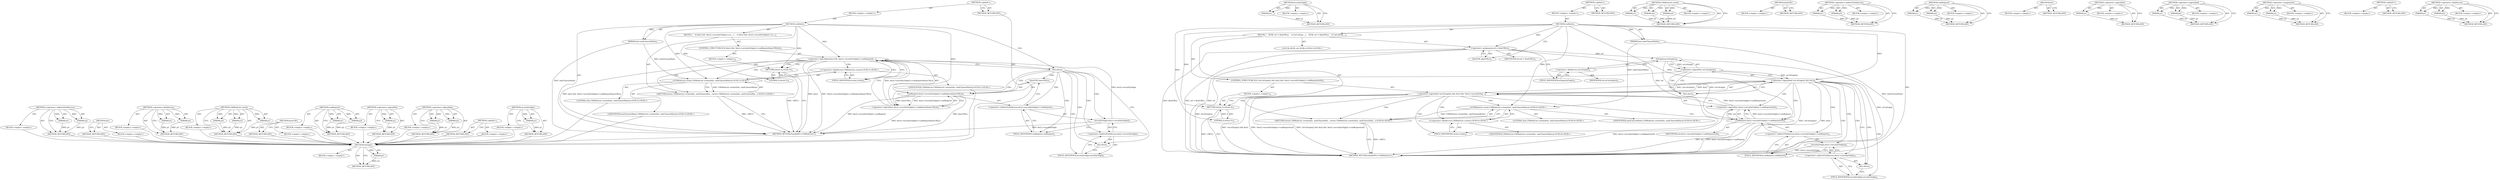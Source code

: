 digraph "&lt;operator&gt;.fieldAccess" {
vulnerable_71 [label=<(METHOD,&lt;operator&gt;.indirectFieldAccess)>];
vulnerable_72 [label=<(PARAM,p1)>];
vulnerable_73 [label=<(PARAM,p2)>];
vulnerable_74 [label=<(BLOCK,&lt;empty&gt;,&lt;empty&gt;)>];
vulnerable_75 [label=<(METHOD_RETURN,ANY)>];
vulnerable_6 [label=<(METHOD,&lt;global&gt;)<SUB>1</SUB>>];
vulnerable_7 [label=<(BLOCK,&lt;empty&gt;,&lt;empty&gt;)<SUB>1</SUB>>];
vulnerable_8 [label=<(METHOD,cssRules)<SUB>1</SUB>>];
vulnerable_9 [label=<(PARAM,bool omitCharsetRules)<SUB>1</SUB>>];
vulnerable_10 [label=<(BLOCK,{
    if (doc() &amp;&amp; !doc()-&gt;securityOrigin()-&gt;ca...,{
    if (doc() &amp;&amp; !doc()-&gt;securityOrigin()-&gt;ca...)<SUB>2</SUB>>];
vulnerable_11 [label=<(CONTROL_STRUCTURE,IF,if (doc() &amp;&amp; !doc()-&gt;securityOrigin()-&gt;canRequest(baseURL())))<SUB>3</SUB>>];
vulnerable_12 [label=<(&lt;operator&gt;.logicalAnd,doc() &amp;&amp; !doc()-&gt;securityOrigin()-&gt;canRequest(b...)<SUB>3</SUB>>];
vulnerable_13 [label=<(doc,doc())<SUB>3</SUB>>];
vulnerable_14 [label=<(&lt;operator&gt;.logicalNot,!doc()-&gt;securityOrigin()-&gt;canRequest(baseURL()))<SUB>3</SUB>>];
vulnerable_15 [label=<(canRequest,doc()-&gt;securityOrigin()-&gt;canRequest(baseURL()))<SUB>3</SUB>>];
vulnerable_16 [label=<(&lt;operator&gt;.indirectFieldAccess,doc()-&gt;securityOrigin()-&gt;canRequest)<SUB>3</SUB>>];
vulnerable_17 [label=<(securityOrigin,doc()-&gt;securityOrigin())<SUB>3</SUB>>];
vulnerable_18 [label=<(&lt;operator&gt;.indirectFieldAccess,doc()-&gt;securityOrigin)<SUB>3</SUB>>];
vulnerable_19 [label=<(doc,doc())<SUB>3</SUB>>];
vulnerable_20 [label=<(FIELD_IDENTIFIER,securityOrigin,securityOrigin)<SUB>3</SUB>>];
vulnerable_21 [label=<(FIELD_IDENTIFIER,canRequest,canRequest)<SUB>3</SUB>>];
vulnerable_22 [label=<(baseURL,baseURL())<SUB>3</SUB>>];
vulnerable_23 [label=<(BLOCK,&lt;empty&gt;,&lt;empty&gt;)<SUB>4</SUB>>];
vulnerable_24 [label=<(RETURN,return 0;,return 0;)<SUB>4</SUB>>];
vulnerable_25 [label=<(LITERAL,0,return 0;)<SUB>4</SUB>>];
vulnerable_26 [label="<(RETURN,return CSSRuleList::create(this, omitCharsetRul...,return CSSRuleList::create(this, omitCharsetRul...)<SUB>5</SUB>>"];
vulnerable_27 [label="<(CSSRuleList.create,CSSRuleList::create(this, omitCharsetRules))<SUB>5</SUB>>"];
vulnerable_28 [label="<(&lt;operator&gt;.fieldAccess,CSSRuleList::create)<SUB>5</SUB>>"];
vulnerable_29 [label="<(IDENTIFIER,CSSRuleList,CSSRuleList::create(this, omitCharsetRules))<SUB>5</SUB>>"];
vulnerable_30 [label=<(FIELD_IDENTIFIER,create,create)<SUB>5</SUB>>];
vulnerable_31 [label="<(LITERAL,this,CSSRuleList::create(this, omitCharsetRules))<SUB>5</SUB>>"];
vulnerable_32 [label="<(IDENTIFIER,omitCharsetRules,CSSRuleList::create(this, omitCharsetRules))<SUB>5</SUB>>"];
vulnerable_33 [label=<(METHOD_RETURN,PassRefPtr&lt;CSSRuleList&gt;)<SUB>1</SUB>>];
vulnerable_35 [label=<(METHOD_RETURN,ANY)<SUB>1</SUB>>];
vulnerable_59 [label=<(METHOD,doc)>];
vulnerable_60 [label=<(BLOCK,&lt;empty&gt;,&lt;empty&gt;)>];
vulnerable_61 [label=<(METHOD_RETURN,ANY)>];
vulnerable_89 [label=<(METHOD,&lt;operator&gt;.fieldAccess)>];
vulnerable_90 [label=<(PARAM,p1)>];
vulnerable_91 [label=<(PARAM,p2)>];
vulnerable_92 [label=<(BLOCK,&lt;empty&gt;,&lt;empty&gt;)>];
vulnerable_93 [label=<(METHOD_RETURN,ANY)>];
vulnerable_83 [label=<(METHOD,CSSRuleList.create)>];
vulnerable_84 [label=<(PARAM,p1)>];
vulnerable_85 [label=<(PARAM,p2)>];
vulnerable_86 [label=<(PARAM,p3)>];
vulnerable_87 [label=<(BLOCK,&lt;empty&gt;,&lt;empty&gt;)>];
vulnerable_88 [label=<(METHOD_RETURN,ANY)>];
vulnerable_80 [label=<(METHOD,baseURL)>];
vulnerable_81 [label=<(BLOCK,&lt;empty&gt;,&lt;empty&gt;)>];
vulnerable_82 [label=<(METHOD_RETURN,ANY)>];
vulnerable_66 [label=<(METHOD,canRequest)>];
vulnerable_67 [label=<(PARAM,p1)>];
vulnerable_68 [label=<(PARAM,p2)>];
vulnerable_69 [label=<(BLOCK,&lt;empty&gt;,&lt;empty&gt;)>];
vulnerable_70 [label=<(METHOD_RETURN,ANY)>];
vulnerable_62 [label=<(METHOD,&lt;operator&gt;.logicalNot)>];
vulnerable_63 [label=<(PARAM,p1)>];
vulnerable_64 [label=<(BLOCK,&lt;empty&gt;,&lt;empty&gt;)>];
vulnerable_65 [label=<(METHOD_RETURN,ANY)>];
vulnerable_54 [label=<(METHOD,&lt;operator&gt;.logicalAnd)>];
vulnerable_55 [label=<(PARAM,p1)>];
vulnerable_56 [label=<(PARAM,p2)>];
vulnerable_57 [label=<(BLOCK,&lt;empty&gt;,&lt;empty&gt;)>];
vulnerable_58 [label=<(METHOD_RETURN,ANY)>];
vulnerable_48 [label=<(METHOD,&lt;global&gt;)<SUB>1</SUB>>];
vulnerable_49 [label=<(BLOCK,&lt;empty&gt;,&lt;empty&gt;)>];
vulnerable_50 [label=<(METHOD_RETURN,ANY)>];
vulnerable_76 [label=<(METHOD,securityOrigin)>];
vulnerable_77 [label=<(PARAM,p1)>];
vulnerable_78 [label=<(BLOCK,&lt;empty&gt;,&lt;empty&gt;)>];
vulnerable_79 [label=<(METHOD_RETURN,ANY)>];
fixed_83 [label=<(METHOD,isEmpty)>];
fixed_84 [label=<(PARAM,p1)>];
fixed_85 [label=<(BLOCK,&lt;empty&gt;,&lt;empty&gt;)>];
fixed_86 [label=<(METHOD_RETURN,ANY)>];
fixed_105 [label=<(METHOD,securityOrigin)>];
fixed_106 [label=<(PARAM,p1)>];
fixed_107 [label=<(BLOCK,&lt;empty&gt;,&lt;empty&gt;)>];
fixed_108 [label=<(METHOD_RETURN,ANY)>];
fixed_6 [label=<(METHOD,&lt;global&gt;)<SUB>1</SUB>>];
fixed_7 [label=<(BLOCK,&lt;empty&gt;,&lt;empty&gt;)<SUB>1</SUB>>];
fixed_8 [label=<(METHOD,cssRules)<SUB>1</SUB>>];
fixed_9 [label=<(PARAM,bool omitCharsetRules)<SUB>1</SUB>>];
fixed_10 [label=<(BLOCK,{
    KURL url = finalURL();
    if (!url.isEmp...,{
    KURL url = finalURL();
    if (!url.isEmp...)<SUB>2</SUB>>];
fixed_11 [label="<(LOCAL,KURL url: KURL)<SUB>3</SUB>>"];
fixed_12 [label=<(&lt;operator&gt;.assignment,url = finalURL())<SUB>3</SUB>>];
fixed_13 [label=<(IDENTIFIER,url,url = finalURL())<SUB>3</SUB>>];
fixed_14 [label=<(finalURL,finalURL())<SUB>3</SUB>>];
fixed_15 [label=<(CONTROL_STRUCTURE,IF,if (!url.isEmpty() &amp;&amp; doc() &amp;&amp; !doc()-&gt;securityOrigin()-&gt;canRequest(url)))<SUB>4</SUB>>];
fixed_16 [label=<(&lt;operator&gt;.logicalAnd,!url.isEmpty() &amp;&amp; doc() &amp;&amp; !doc()-&gt;securityOrig...)<SUB>4</SUB>>];
fixed_17 [label=<(&lt;operator&gt;.logicalAnd,!url.isEmpty() &amp;&amp; doc())<SUB>4</SUB>>];
fixed_18 [label=<(&lt;operator&gt;.logicalNot,!url.isEmpty())<SUB>4</SUB>>];
fixed_19 [label=<(isEmpty,url.isEmpty())<SUB>4</SUB>>];
fixed_20 [label=<(&lt;operator&gt;.fieldAccess,url.isEmpty)<SUB>4</SUB>>];
fixed_21 [label=<(IDENTIFIER,url,url.isEmpty())<SUB>4</SUB>>];
fixed_22 [label=<(FIELD_IDENTIFIER,isEmpty,isEmpty)<SUB>4</SUB>>];
fixed_23 [label=<(doc,doc())<SUB>4</SUB>>];
fixed_24 [label=<(&lt;operator&gt;.logicalNot,!doc()-&gt;securityOrigin()-&gt;canRequest(url))<SUB>4</SUB>>];
fixed_25 [label=<(canRequest,doc()-&gt;securityOrigin()-&gt;canRequest(url))<SUB>4</SUB>>];
fixed_26 [label=<(&lt;operator&gt;.indirectFieldAccess,doc()-&gt;securityOrigin()-&gt;canRequest)<SUB>4</SUB>>];
fixed_27 [label=<(securityOrigin,doc()-&gt;securityOrigin())<SUB>4</SUB>>];
fixed_28 [label=<(&lt;operator&gt;.indirectFieldAccess,doc()-&gt;securityOrigin)<SUB>4</SUB>>];
fixed_29 [label=<(doc,doc())<SUB>4</SUB>>];
fixed_30 [label=<(FIELD_IDENTIFIER,securityOrigin,securityOrigin)<SUB>4</SUB>>];
fixed_31 [label=<(FIELD_IDENTIFIER,canRequest,canRequest)<SUB>4</SUB>>];
fixed_32 [label=<(IDENTIFIER,url,doc()-&gt;securityOrigin()-&gt;canRequest(url))<SUB>4</SUB>>];
fixed_33 [label=<(BLOCK,&lt;empty&gt;,&lt;empty&gt;)<SUB>5</SUB>>];
fixed_34 [label=<(RETURN,return 0;,return 0;)<SUB>5</SUB>>];
fixed_35 [label=<(LITERAL,0,return 0;)<SUB>5</SUB>>];
fixed_36 [label="<(RETURN,return CSSRuleList::create(this, omitCharsetRul...,return CSSRuleList::create(this, omitCharsetRul...)<SUB>6</SUB>>"];
fixed_37 [label="<(CSSRuleList.create,CSSRuleList::create(this, omitCharsetRules))<SUB>6</SUB>>"];
fixed_38 [label="<(&lt;operator&gt;.fieldAccess,CSSRuleList::create)<SUB>6</SUB>>"];
fixed_39 [label="<(IDENTIFIER,CSSRuleList,CSSRuleList::create(this, omitCharsetRules))<SUB>6</SUB>>"];
fixed_40 [label=<(FIELD_IDENTIFIER,create,create)<SUB>6</SUB>>];
fixed_41 [label="<(LITERAL,this,CSSRuleList::create(this, omitCharsetRules))<SUB>6</SUB>>"];
fixed_42 [label="<(IDENTIFIER,omitCharsetRules,CSSRuleList::create(this, omitCharsetRules))<SUB>6</SUB>>"];
fixed_43 [label=<(METHOD_RETURN,PassRefPtr&lt;CSSRuleList&gt;)<SUB>1</SUB>>];
fixed_45 [label=<(METHOD_RETURN,ANY)<SUB>1</SUB>>];
fixed_109 [label=<(METHOD,CSSRuleList.create)>];
fixed_110 [label=<(PARAM,p1)>];
fixed_111 [label=<(PARAM,p2)>];
fixed_112 [label=<(PARAM,p3)>];
fixed_113 [label=<(BLOCK,&lt;empty&gt;,&lt;empty&gt;)>];
fixed_114 [label=<(METHOD_RETURN,ANY)>];
fixed_71 [label=<(METHOD,finalURL)>];
fixed_72 [label=<(BLOCK,&lt;empty&gt;,&lt;empty&gt;)>];
fixed_73 [label=<(METHOD_RETURN,ANY)>];
fixed_100 [label=<(METHOD,&lt;operator&gt;.indirectFieldAccess)>];
fixed_101 [label=<(PARAM,p1)>];
fixed_102 [label=<(PARAM,p2)>];
fixed_103 [label=<(BLOCK,&lt;empty&gt;,&lt;empty&gt;)>];
fixed_104 [label=<(METHOD_RETURN,ANY)>];
fixed_95 [label=<(METHOD,canRequest)>];
fixed_96 [label=<(PARAM,p1)>];
fixed_97 [label=<(PARAM,p2)>];
fixed_98 [label=<(BLOCK,&lt;empty&gt;,&lt;empty&gt;)>];
fixed_99 [label=<(METHOD_RETURN,ANY)>];
fixed_92 [label=<(METHOD,doc)>];
fixed_93 [label=<(BLOCK,&lt;empty&gt;,&lt;empty&gt;)>];
fixed_94 [label=<(METHOD_RETURN,ANY)>];
fixed_79 [label=<(METHOD,&lt;operator&gt;.logicalNot)>];
fixed_80 [label=<(PARAM,p1)>];
fixed_81 [label=<(BLOCK,&lt;empty&gt;,&lt;empty&gt;)>];
fixed_82 [label=<(METHOD_RETURN,ANY)>];
fixed_74 [label=<(METHOD,&lt;operator&gt;.logicalAnd)>];
fixed_75 [label=<(PARAM,p1)>];
fixed_76 [label=<(PARAM,p2)>];
fixed_77 [label=<(BLOCK,&lt;empty&gt;,&lt;empty&gt;)>];
fixed_78 [label=<(METHOD_RETURN,ANY)>];
fixed_66 [label=<(METHOD,&lt;operator&gt;.assignment)>];
fixed_67 [label=<(PARAM,p1)>];
fixed_68 [label=<(PARAM,p2)>];
fixed_69 [label=<(BLOCK,&lt;empty&gt;,&lt;empty&gt;)>];
fixed_70 [label=<(METHOD_RETURN,ANY)>];
fixed_60 [label=<(METHOD,&lt;global&gt;)<SUB>1</SUB>>];
fixed_61 [label=<(BLOCK,&lt;empty&gt;,&lt;empty&gt;)>];
fixed_62 [label=<(METHOD_RETURN,ANY)>];
fixed_87 [label=<(METHOD,&lt;operator&gt;.fieldAccess)>];
fixed_88 [label=<(PARAM,p1)>];
fixed_89 [label=<(PARAM,p2)>];
fixed_90 [label=<(BLOCK,&lt;empty&gt;,&lt;empty&gt;)>];
fixed_91 [label=<(METHOD_RETURN,ANY)>];
vulnerable_71 -> vulnerable_72  [key=0, label="AST: "];
vulnerable_71 -> vulnerable_72  [key=1, label="DDG: "];
vulnerable_71 -> vulnerable_74  [key=0, label="AST: "];
vulnerable_71 -> vulnerable_73  [key=0, label="AST: "];
vulnerable_71 -> vulnerable_73  [key=1, label="DDG: "];
vulnerable_71 -> vulnerable_75  [key=0, label="AST: "];
vulnerable_71 -> vulnerable_75  [key=1, label="CFG: "];
vulnerable_72 -> vulnerable_75  [key=0, label="DDG: p1"];
vulnerable_73 -> vulnerable_75  [key=0, label="DDG: p2"];
vulnerable_74 -> fixed_83  [key=0];
vulnerable_75 -> fixed_83  [key=0];
vulnerable_6 -> vulnerable_7  [key=0, label="AST: "];
vulnerable_6 -> vulnerable_35  [key=0, label="AST: "];
vulnerable_6 -> vulnerable_35  [key=1, label="CFG: "];
vulnerable_7 -> vulnerable_8  [key=0, label="AST: "];
vulnerable_8 -> vulnerable_9  [key=0, label="AST: "];
vulnerable_8 -> vulnerable_9  [key=1, label="DDG: "];
vulnerable_8 -> vulnerable_10  [key=0, label="AST: "];
vulnerable_8 -> vulnerable_33  [key=0, label="AST: "];
vulnerable_8 -> vulnerable_13  [key=0, label="CFG: "];
vulnerable_8 -> vulnerable_12  [key=0, label="DDG: "];
vulnerable_8 -> vulnerable_24  [key=0, label="DDG: "];
vulnerable_8 -> vulnerable_27  [key=0, label="DDG: "];
vulnerable_8 -> vulnerable_25  [key=0, label="DDG: "];
vulnerable_8 -> vulnerable_15  [key=0, label="DDG: "];
vulnerable_9 -> vulnerable_33  [key=0, label="DDG: omitCharsetRules"];
vulnerable_9 -> vulnerable_27  [key=0, label="DDG: omitCharsetRules"];
vulnerable_10 -> vulnerable_11  [key=0, label="AST: "];
vulnerable_10 -> vulnerable_26  [key=0, label="AST: "];
vulnerable_11 -> vulnerable_12  [key=0, label="AST: "];
vulnerable_11 -> vulnerable_23  [key=0, label="AST: "];
vulnerable_12 -> vulnerable_13  [key=0, label="AST: "];
vulnerable_12 -> vulnerable_14  [key=0, label="AST: "];
vulnerable_12 -> vulnerable_24  [key=0, label="CFG: "];
vulnerable_12 -> vulnerable_24  [key=1, label="CDG: "];
vulnerable_12 -> vulnerable_30  [key=0, label="CFG: "];
vulnerable_12 -> vulnerable_30  [key=1, label="CDG: "];
vulnerable_12 -> vulnerable_33  [key=0, label="DDG: doc()"];
vulnerable_12 -> vulnerable_33  [key=1, label="DDG: !doc()-&gt;securityOrigin()-&gt;canRequest(baseURL())"];
vulnerable_12 -> vulnerable_33  [key=2, label="DDG: doc() &amp;&amp; !doc()-&gt;securityOrigin()-&gt;canRequest(baseURL())"];
vulnerable_12 -> vulnerable_26  [key=0, label="CDG: "];
vulnerable_12 -> vulnerable_28  [key=0, label="CDG: "];
vulnerable_12 -> vulnerable_27  [key=0, label="CDG: "];
vulnerable_13 -> vulnerable_19  [key=0, label="CFG: "];
vulnerable_13 -> vulnerable_19  [key=1, label="CDG: "];
vulnerable_13 -> vulnerable_12  [key=0, label="CFG: "];
vulnerable_13 -> vulnerable_16  [key=0, label="CDG: "];
vulnerable_13 -> vulnerable_17  [key=0, label="CDG: "];
vulnerable_13 -> vulnerable_15  [key=0, label="CDG: "];
vulnerable_13 -> vulnerable_21  [key=0, label="CDG: "];
vulnerable_13 -> vulnerable_18  [key=0, label="CDG: "];
vulnerable_13 -> vulnerable_14  [key=0, label="CDG: "];
vulnerable_13 -> vulnerable_20  [key=0, label="CDG: "];
vulnerable_13 -> vulnerable_22  [key=0, label="CDG: "];
vulnerable_14 -> vulnerable_15  [key=0, label="AST: "];
vulnerable_14 -> vulnerable_12  [key=0, label="CFG: "];
vulnerable_14 -> vulnerable_12  [key=1, label="DDG: doc()-&gt;securityOrigin()-&gt;canRequest(baseURL())"];
vulnerable_14 -> vulnerable_33  [key=0, label="DDG: doc()-&gt;securityOrigin()-&gt;canRequest(baseURL())"];
vulnerable_15 -> vulnerable_16  [key=0, label="AST: "];
vulnerable_15 -> vulnerable_22  [key=0, label="AST: "];
vulnerable_15 -> vulnerable_14  [key=0, label="CFG: "];
vulnerable_15 -> vulnerable_14  [key=1, label="DDG: doc()-&gt;securityOrigin()-&gt;canRequest"];
vulnerable_15 -> vulnerable_14  [key=2, label="DDG: baseURL()"];
vulnerable_15 -> vulnerable_33  [key=0, label="DDG: doc()-&gt;securityOrigin()-&gt;canRequest"];
vulnerable_15 -> vulnerable_33  [key=1, label="DDG: baseURL()"];
vulnerable_16 -> vulnerable_17  [key=0, label="AST: "];
vulnerable_16 -> vulnerable_21  [key=0, label="AST: "];
vulnerable_16 -> vulnerable_22  [key=0, label="CFG: "];
vulnerable_17 -> vulnerable_18  [key=0, label="AST: "];
vulnerable_17 -> vulnerable_21  [key=0, label="CFG: "];
vulnerable_17 -> vulnerable_33  [key=0, label="DDG: doc()-&gt;securityOrigin"];
vulnerable_17 -> vulnerable_12  [key=0, label="DDG: doc()-&gt;securityOrigin"];
vulnerable_18 -> vulnerable_19  [key=0, label="AST: "];
vulnerable_18 -> vulnerable_20  [key=0, label="AST: "];
vulnerable_18 -> vulnerable_17  [key=0, label="CFG: "];
vulnerable_19 -> vulnerable_20  [key=0, label="CFG: "];
vulnerable_20 -> vulnerable_18  [key=0, label="CFG: "];
vulnerable_21 -> vulnerable_16  [key=0, label="CFG: "];
vulnerable_22 -> vulnerable_15  [key=0, label="CFG: "];
vulnerable_23 -> vulnerable_24  [key=0, label="AST: "];
vulnerable_24 -> vulnerable_25  [key=0, label="AST: "];
vulnerable_24 -> vulnerable_33  [key=0, label="CFG: "];
vulnerable_24 -> vulnerable_33  [key=1, label="DDG: &lt;RET&gt;"];
vulnerable_25 -> vulnerable_24  [key=0, label="DDG: 0"];
vulnerable_26 -> vulnerable_27  [key=0, label="AST: "];
vulnerable_26 -> vulnerable_33  [key=0, label="CFG: "];
vulnerable_26 -> vulnerable_33  [key=1, label="DDG: &lt;RET&gt;"];
vulnerable_27 -> vulnerable_28  [key=0, label="AST: "];
vulnerable_27 -> vulnerable_31  [key=0, label="AST: "];
vulnerable_27 -> vulnerable_32  [key=0, label="AST: "];
vulnerable_27 -> vulnerable_26  [key=0, label="CFG: "];
vulnerable_27 -> vulnerable_26  [key=1, label="DDG: CSSRuleList::create(this, omitCharsetRules)"];
vulnerable_28 -> vulnerable_29  [key=0, label="AST: "];
vulnerable_28 -> vulnerable_30  [key=0, label="AST: "];
vulnerable_28 -> vulnerable_27  [key=0, label="CFG: "];
vulnerable_29 -> fixed_83  [key=0];
vulnerable_30 -> vulnerable_28  [key=0, label="CFG: "];
vulnerable_31 -> fixed_83  [key=0];
vulnerable_32 -> fixed_83  [key=0];
vulnerable_33 -> fixed_83  [key=0];
vulnerable_35 -> fixed_83  [key=0];
vulnerable_59 -> vulnerable_60  [key=0, label="AST: "];
vulnerable_59 -> vulnerable_61  [key=0, label="AST: "];
vulnerable_59 -> vulnerable_61  [key=1, label="CFG: "];
vulnerable_60 -> fixed_83  [key=0];
vulnerable_61 -> fixed_83  [key=0];
vulnerable_89 -> vulnerable_90  [key=0, label="AST: "];
vulnerable_89 -> vulnerable_90  [key=1, label="DDG: "];
vulnerable_89 -> vulnerable_92  [key=0, label="AST: "];
vulnerable_89 -> vulnerable_91  [key=0, label="AST: "];
vulnerable_89 -> vulnerable_91  [key=1, label="DDG: "];
vulnerable_89 -> vulnerable_93  [key=0, label="AST: "];
vulnerable_89 -> vulnerable_93  [key=1, label="CFG: "];
vulnerable_90 -> vulnerable_93  [key=0, label="DDG: p1"];
vulnerable_91 -> vulnerable_93  [key=0, label="DDG: p2"];
vulnerable_92 -> fixed_83  [key=0];
vulnerable_93 -> fixed_83  [key=0];
vulnerable_83 -> vulnerable_84  [key=0, label="AST: "];
vulnerable_83 -> vulnerable_84  [key=1, label="DDG: "];
vulnerable_83 -> vulnerable_87  [key=0, label="AST: "];
vulnerable_83 -> vulnerable_85  [key=0, label="AST: "];
vulnerable_83 -> vulnerable_85  [key=1, label="DDG: "];
vulnerable_83 -> vulnerable_88  [key=0, label="AST: "];
vulnerable_83 -> vulnerable_88  [key=1, label="CFG: "];
vulnerable_83 -> vulnerable_86  [key=0, label="AST: "];
vulnerable_83 -> vulnerable_86  [key=1, label="DDG: "];
vulnerable_84 -> vulnerable_88  [key=0, label="DDG: p1"];
vulnerable_85 -> vulnerable_88  [key=0, label="DDG: p2"];
vulnerable_86 -> vulnerable_88  [key=0, label="DDG: p3"];
vulnerable_87 -> fixed_83  [key=0];
vulnerable_88 -> fixed_83  [key=0];
vulnerable_80 -> vulnerable_81  [key=0, label="AST: "];
vulnerable_80 -> vulnerable_82  [key=0, label="AST: "];
vulnerable_80 -> vulnerable_82  [key=1, label="CFG: "];
vulnerable_81 -> fixed_83  [key=0];
vulnerable_82 -> fixed_83  [key=0];
vulnerable_66 -> vulnerable_67  [key=0, label="AST: "];
vulnerable_66 -> vulnerable_67  [key=1, label="DDG: "];
vulnerable_66 -> vulnerable_69  [key=0, label="AST: "];
vulnerable_66 -> vulnerable_68  [key=0, label="AST: "];
vulnerable_66 -> vulnerable_68  [key=1, label="DDG: "];
vulnerable_66 -> vulnerable_70  [key=0, label="AST: "];
vulnerable_66 -> vulnerable_70  [key=1, label="CFG: "];
vulnerable_67 -> vulnerable_70  [key=0, label="DDG: p1"];
vulnerable_68 -> vulnerable_70  [key=0, label="DDG: p2"];
vulnerable_69 -> fixed_83  [key=0];
vulnerable_70 -> fixed_83  [key=0];
vulnerable_62 -> vulnerable_63  [key=0, label="AST: "];
vulnerable_62 -> vulnerable_63  [key=1, label="DDG: "];
vulnerable_62 -> vulnerable_64  [key=0, label="AST: "];
vulnerable_62 -> vulnerable_65  [key=0, label="AST: "];
vulnerable_62 -> vulnerable_65  [key=1, label="CFG: "];
vulnerable_63 -> vulnerable_65  [key=0, label="DDG: p1"];
vulnerable_64 -> fixed_83  [key=0];
vulnerable_65 -> fixed_83  [key=0];
vulnerable_54 -> vulnerable_55  [key=0, label="AST: "];
vulnerable_54 -> vulnerable_55  [key=1, label="DDG: "];
vulnerable_54 -> vulnerable_57  [key=0, label="AST: "];
vulnerable_54 -> vulnerable_56  [key=0, label="AST: "];
vulnerable_54 -> vulnerable_56  [key=1, label="DDG: "];
vulnerable_54 -> vulnerable_58  [key=0, label="AST: "];
vulnerable_54 -> vulnerable_58  [key=1, label="CFG: "];
vulnerable_55 -> vulnerable_58  [key=0, label="DDG: p1"];
vulnerable_56 -> vulnerable_58  [key=0, label="DDG: p2"];
vulnerable_57 -> fixed_83  [key=0];
vulnerable_58 -> fixed_83  [key=0];
vulnerable_48 -> vulnerable_49  [key=0, label="AST: "];
vulnerable_48 -> vulnerable_50  [key=0, label="AST: "];
vulnerable_48 -> vulnerable_50  [key=1, label="CFG: "];
vulnerable_49 -> fixed_83  [key=0];
vulnerable_50 -> fixed_83  [key=0];
vulnerable_76 -> vulnerable_77  [key=0, label="AST: "];
vulnerable_76 -> vulnerable_77  [key=1, label="DDG: "];
vulnerable_76 -> vulnerable_78  [key=0, label="AST: "];
vulnerable_76 -> vulnerable_79  [key=0, label="AST: "];
vulnerable_76 -> vulnerable_79  [key=1, label="CFG: "];
vulnerable_77 -> vulnerable_79  [key=0, label="DDG: p1"];
vulnerable_78 -> fixed_83  [key=0];
vulnerable_79 -> fixed_83  [key=0];
fixed_83 -> fixed_84  [key=0, label="AST: "];
fixed_83 -> fixed_84  [key=1, label="DDG: "];
fixed_83 -> fixed_85  [key=0, label="AST: "];
fixed_83 -> fixed_86  [key=0, label="AST: "];
fixed_83 -> fixed_86  [key=1, label="CFG: "];
fixed_84 -> fixed_86  [key=0, label="DDG: p1"];
fixed_105 -> fixed_106  [key=0, label="AST: "];
fixed_105 -> fixed_106  [key=1, label="DDG: "];
fixed_105 -> fixed_107  [key=0, label="AST: "];
fixed_105 -> fixed_108  [key=0, label="AST: "];
fixed_105 -> fixed_108  [key=1, label="CFG: "];
fixed_106 -> fixed_108  [key=0, label="DDG: p1"];
fixed_6 -> fixed_7  [key=0, label="AST: "];
fixed_6 -> fixed_45  [key=0, label="AST: "];
fixed_6 -> fixed_45  [key=1, label="CFG: "];
fixed_7 -> fixed_8  [key=0, label="AST: "];
fixed_8 -> fixed_9  [key=0, label="AST: "];
fixed_8 -> fixed_9  [key=1, label="DDG: "];
fixed_8 -> fixed_10  [key=0, label="AST: "];
fixed_8 -> fixed_43  [key=0, label="AST: "];
fixed_8 -> fixed_14  [key=0, label="CFG: "];
fixed_8 -> fixed_12  [key=0, label="DDG: "];
fixed_8 -> fixed_34  [key=0, label="DDG: "];
fixed_8 -> fixed_37  [key=0, label="DDG: "];
fixed_8 -> fixed_17  [key=0, label="DDG: "];
fixed_8 -> fixed_35  [key=0, label="DDG: "];
fixed_8 -> fixed_25  [key=0, label="DDG: "];
fixed_9 -> fixed_43  [key=0, label="DDG: omitCharsetRules"];
fixed_9 -> fixed_37  [key=0, label="DDG: omitCharsetRules"];
fixed_10 -> fixed_11  [key=0, label="AST: "];
fixed_10 -> fixed_12  [key=0, label="AST: "];
fixed_10 -> fixed_15  [key=0, label="AST: "];
fixed_10 -> fixed_36  [key=0, label="AST: "];
fixed_12 -> fixed_13  [key=0, label="AST: "];
fixed_12 -> fixed_14  [key=0, label="AST: "];
fixed_12 -> fixed_22  [key=0, label="CFG: "];
fixed_12 -> fixed_43  [key=0, label="DDG: url"];
fixed_12 -> fixed_43  [key=1, label="DDG: finalURL()"];
fixed_12 -> fixed_43  [key=2, label="DDG: url = finalURL()"];
fixed_12 -> fixed_25  [key=0, label="DDG: url"];
fixed_12 -> fixed_19  [key=0, label="DDG: url"];
fixed_14 -> fixed_12  [key=0, label="CFG: "];
fixed_15 -> fixed_16  [key=0, label="AST: "];
fixed_15 -> fixed_33  [key=0, label="AST: "];
fixed_16 -> fixed_17  [key=0, label="AST: "];
fixed_16 -> fixed_24  [key=0, label="AST: "];
fixed_16 -> fixed_34  [key=0, label="CFG: "];
fixed_16 -> fixed_34  [key=1, label="CDG: "];
fixed_16 -> fixed_40  [key=0, label="CFG: "];
fixed_16 -> fixed_40  [key=1, label="CDG: "];
fixed_16 -> fixed_43  [key=0, label="DDG: !url.isEmpty() &amp;&amp; doc()"];
fixed_16 -> fixed_43  [key=1, label="DDG: !doc()-&gt;securityOrigin()-&gt;canRequest(url)"];
fixed_16 -> fixed_43  [key=2, label="DDG: !url.isEmpty() &amp;&amp; doc() &amp;&amp; !doc()-&gt;securityOrigin()-&gt;canRequest(url)"];
fixed_16 -> fixed_36  [key=0, label="CDG: "];
fixed_16 -> fixed_37  [key=0, label="CDG: "];
fixed_16 -> fixed_38  [key=0, label="CDG: "];
fixed_17 -> fixed_18  [key=0, label="AST: "];
fixed_17 -> fixed_23  [key=0, label="AST: "];
fixed_17 -> fixed_29  [key=0, label="CFG: "];
fixed_17 -> fixed_29  [key=1, label="CDG: "];
fixed_17 -> fixed_16  [key=0, label="CFG: "];
fixed_17 -> fixed_16  [key=1, label="DDG: !url.isEmpty()"];
fixed_17 -> fixed_16  [key=2, label="DDG: doc()"];
fixed_17 -> fixed_43  [key=0, label="DDG: !url.isEmpty()"];
fixed_17 -> fixed_43  [key=1, label="DDG: doc()"];
fixed_17 -> fixed_24  [key=0, label="CDG: "];
fixed_17 -> fixed_30  [key=0, label="CDG: "];
fixed_17 -> fixed_26  [key=0, label="CDG: "];
fixed_17 -> fixed_28  [key=0, label="CDG: "];
fixed_17 -> fixed_25  [key=0, label="CDG: "];
fixed_17 -> fixed_27  [key=0, label="CDG: "];
fixed_17 -> fixed_31  [key=0, label="CDG: "];
fixed_18 -> fixed_19  [key=0, label="AST: "];
fixed_18 -> fixed_23  [key=0, label="CFG: "];
fixed_18 -> fixed_23  [key=1, label="CDG: "];
fixed_18 -> fixed_17  [key=0, label="CFG: "];
fixed_18 -> fixed_17  [key=1, label="DDG: url.isEmpty()"];
fixed_18 -> fixed_43  [key=0, label="DDG: url.isEmpty()"];
fixed_19 -> fixed_20  [key=0, label="AST: "];
fixed_19 -> fixed_18  [key=0, label="CFG: "];
fixed_19 -> fixed_18  [key=1, label="DDG: url.isEmpty"];
fixed_19 -> fixed_43  [key=0, label="DDG: url.isEmpty"];
fixed_19 -> fixed_25  [key=0, label="DDG: url.isEmpty"];
fixed_20 -> fixed_21  [key=0, label="AST: "];
fixed_20 -> fixed_22  [key=0, label="AST: "];
fixed_20 -> fixed_19  [key=0, label="CFG: "];
fixed_22 -> fixed_20  [key=0, label="CFG: "];
fixed_23 -> fixed_17  [key=0, label="CFG: "];
fixed_24 -> fixed_25  [key=0, label="AST: "];
fixed_24 -> fixed_16  [key=0, label="CFG: "];
fixed_24 -> fixed_16  [key=1, label="DDG: doc()-&gt;securityOrigin()-&gt;canRequest(url)"];
fixed_24 -> fixed_43  [key=0, label="DDG: doc()-&gt;securityOrigin()-&gt;canRequest(url)"];
fixed_25 -> fixed_26  [key=0, label="AST: "];
fixed_25 -> fixed_32  [key=0, label="AST: "];
fixed_25 -> fixed_24  [key=0, label="CFG: "];
fixed_25 -> fixed_24  [key=1, label="DDG: doc()-&gt;securityOrigin()-&gt;canRequest"];
fixed_25 -> fixed_24  [key=2, label="DDG: url"];
fixed_25 -> fixed_43  [key=0, label="DDG: doc()-&gt;securityOrigin()-&gt;canRequest"];
fixed_25 -> fixed_43  [key=1, label="DDG: url"];
fixed_26 -> fixed_27  [key=0, label="AST: "];
fixed_26 -> fixed_31  [key=0, label="AST: "];
fixed_26 -> fixed_25  [key=0, label="CFG: "];
fixed_27 -> fixed_28  [key=0, label="AST: "];
fixed_27 -> fixed_31  [key=0, label="CFG: "];
fixed_27 -> fixed_43  [key=0, label="DDG: doc()-&gt;securityOrigin"];
fixed_28 -> fixed_29  [key=0, label="AST: "];
fixed_28 -> fixed_30  [key=0, label="AST: "];
fixed_28 -> fixed_27  [key=0, label="CFG: "];
fixed_29 -> fixed_30  [key=0, label="CFG: "];
fixed_30 -> fixed_28  [key=0, label="CFG: "];
fixed_31 -> fixed_26  [key=0, label="CFG: "];
fixed_33 -> fixed_34  [key=0, label="AST: "];
fixed_34 -> fixed_35  [key=0, label="AST: "];
fixed_34 -> fixed_43  [key=0, label="CFG: "];
fixed_34 -> fixed_43  [key=1, label="DDG: &lt;RET&gt;"];
fixed_35 -> fixed_34  [key=0, label="DDG: 0"];
fixed_36 -> fixed_37  [key=0, label="AST: "];
fixed_36 -> fixed_43  [key=0, label="CFG: "];
fixed_36 -> fixed_43  [key=1, label="DDG: &lt;RET&gt;"];
fixed_37 -> fixed_38  [key=0, label="AST: "];
fixed_37 -> fixed_41  [key=0, label="AST: "];
fixed_37 -> fixed_42  [key=0, label="AST: "];
fixed_37 -> fixed_36  [key=0, label="CFG: "];
fixed_37 -> fixed_36  [key=1, label="DDG: CSSRuleList::create(this, omitCharsetRules)"];
fixed_38 -> fixed_39  [key=0, label="AST: "];
fixed_38 -> fixed_40  [key=0, label="AST: "];
fixed_38 -> fixed_37  [key=0, label="CFG: "];
fixed_40 -> fixed_38  [key=0, label="CFG: "];
fixed_109 -> fixed_110  [key=0, label="AST: "];
fixed_109 -> fixed_110  [key=1, label="DDG: "];
fixed_109 -> fixed_113  [key=0, label="AST: "];
fixed_109 -> fixed_111  [key=0, label="AST: "];
fixed_109 -> fixed_111  [key=1, label="DDG: "];
fixed_109 -> fixed_114  [key=0, label="AST: "];
fixed_109 -> fixed_114  [key=1, label="CFG: "];
fixed_109 -> fixed_112  [key=0, label="AST: "];
fixed_109 -> fixed_112  [key=1, label="DDG: "];
fixed_110 -> fixed_114  [key=0, label="DDG: p1"];
fixed_111 -> fixed_114  [key=0, label="DDG: p2"];
fixed_112 -> fixed_114  [key=0, label="DDG: p3"];
fixed_71 -> fixed_72  [key=0, label="AST: "];
fixed_71 -> fixed_73  [key=0, label="AST: "];
fixed_71 -> fixed_73  [key=1, label="CFG: "];
fixed_100 -> fixed_101  [key=0, label="AST: "];
fixed_100 -> fixed_101  [key=1, label="DDG: "];
fixed_100 -> fixed_103  [key=0, label="AST: "];
fixed_100 -> fixed_102  [key=0, label="AST: "];
fixed_100 -> fixed_102  [key=1, label="DDG: "];
fixed_100 -> fixed_104  [key=0, label="AST: "];
fixed_100 -> fixed_104  [key=1, label="CFG: "];
fixed_101 -> fixed_104  [key=0, label="DDG: p1"];
fixed_102 -> fixed_104  [key=0, label="DDG: p2"];
fixed_95 -> fixed_96  [key=0, label="AST: "];
fixed_95 -> fixed_96  [key=1, label="DDG: "];
fixed_95 -> fixed_98  [key=0, label="AST: "];
fixed_95 -> fixed_97  [key=0, label="AST: "];
fixed_95 -> fixed_97  [key=1, label="DDG: "];
fixed_95 -> fixed_99  [key=0, label="AST: "];
fixed_95 -> fixed_99  [key=1, label="CFG: "];
fixed_96 -> fixed_99  [key=0, label="DDG: p1"];
fixed_97 -> fixed_99  [key=0, label="DDG: p2"];
fixed_92 -> fixed_93  [key=0, label="AST: "];
fixed_92 -> fixed_94  [key=0, label="AST: "];
fixed_92 -> fixed_94  [key=1, label="CFG: "];
fixed_79 -> fixed_80  [key=0, label="AST: "];
fixed_79 -> fixed_80  [key=1, label="DDG: "];
fixed_79 -> fixed_81  [key=0, label="AST: "];
fixed_79 -> fixed_82  [key=0, label="AST: "];
fixed_79 -> fixed_82  [key=1, label="CFG: "];
fixed_80 -> fixed_82  [key=0, label="DDG: p1"];
fixed_74 -> fixed_75  [key=0, label="AST: "];
fixed_74 -> fixed_75  [key=1, label="DDG: "];
fixed_74 -> fixed_77  [key=0, label="AST: "];
fixed_74 -> fixed_76  [key=0, label="AST: "];
fixed_74 -> fixed_76  [key=1, label="DDG: "];
fixed_74 -> fixed_78  [key=0, label="AST: "];
fixed_74 -> fixed_78  [key=1, label="CFG: "];
fixed_75 -> fixed_78  [key=0, label="DDG: p1"];
fixed_76 -> fixed_78  [key=0, label="DDG: p2"];
fixed_66 -> fixed_67  [key=0, label="AST: "];
fixed_66 -> fixed_67  [key=1, label="DDG: "];
fixed_66 -> fixed_69  [key=0, label="AST: "];
fixed_66 -> fixed_68  [key=0, label="AST: "];
fixed_66 -> fixed_68  [key=1, label="DDG: "];
fixed_66 -> fixed_70  [key=0, label="AST: "];
fixed_66 -> fixed_70  [key=1, label="CFG: "];
fixed_67 -> fixed_70  [key=0, label="DDG: p1"];
fixed_68 -> fixed_70  [key=0, label="DDG: p2"];
fixed_60 -> fixed_61  [key=0, label="AST: "];
fixed_60 -> fixed_62  [key=0, label="AST: "];
fixed_60 -> fixed_62  [key=1, label="CFG: "];
fixed_87 -> fixed_88  [key=0, label="AST: "];
fixed_87 -> fixed_88  [key=1, label="DDG: "];
fixed_87 -> fixed_90  [key=0, label="AST: "];
fixed_87 -> fixed_89  [key=0, label="AST: "];
fixed_87 -> fixed_89  [key=1, label="DDG: "];
fixed_87 -> fixed_91  [key=0, label="AST: "];
fixed_87 -> fixed_91  [key=1, label="CFG: "];
fixed_88 -> fixed_91  [key=0, label="DDG: p1"];
fixed_89 -> fixed_91  [key=0, label="DDG: p2"];
}
